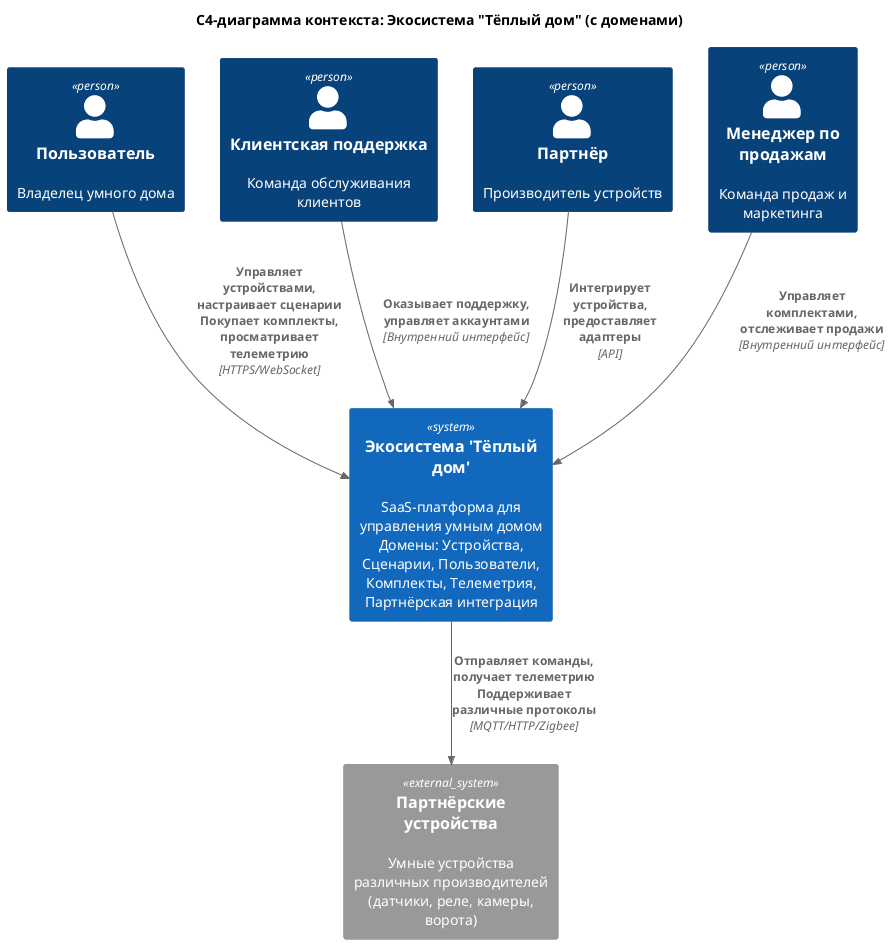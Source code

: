 @startuml
!include <C4/C4_Context>

title C4-диаграмма контекста: Экосистема "Тёплый дом" (с доменами)

Person(пользователь, "Пользователь", "Владелец умного дома")
Person(клиентская_поддержка, "Клиентская поддержка", "Команда обслуживания клиентов")
Person(партнер, "Партнёр", "Производитель устройств")
Person(менеджер_продаж, "Менеджер по продажам", "Команда продаж и маркетинга")

System(теплый_дом, "Экосистема 'Тёплый дом'", "SaaS-платформа для управления умным домом\nДомены: Устройства, Сценарии, Пользователи, Комплекты, Телеметрия, Партнёрская интеграция")

System_Ext(партнерские_устройства, "Партнёрские устройства", "Умные устройства различных производителей\n(датчики, реле, камеры, ворота)")

Rel(пользователь, теплый_дом, "Управляет устройствами, настраивает сценарии\nПокупает комплекты, просматривает телеметрию", "HTTPS/WebSocket")
Rel(теплый_дом, партнерские_устройства, "Отправляет команды, получает телеметрию\nПоддерживает различные протоколы", "MQTT/HTTP/Zigbee")
Rel(клиентская_поддержка, теплый_дом, "Оказывает поддержку, управляет аккаунтами", "Внутренний интерфейс")
Rel(партнер, теплый_дом, "Интегрирует устройства, предоставляет адаптеры", "API")
Rel(менеджер_продаж, теплый_дом, "Управляет комплектами, отслеживает продажи", "Внутренний интерфейс")

@enduml